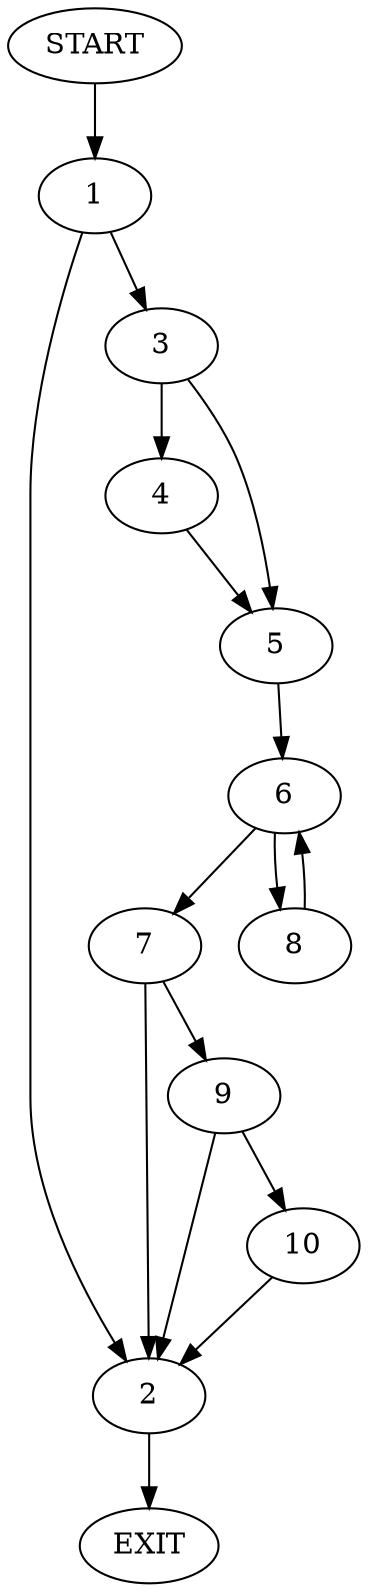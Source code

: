 digraph {
0 [label="START"]
11 [label="EXIT"]
0 -> 1
1 -> 2
1 -> 3
3 -> 4
3 -> 5
2 -> 11
5 -> 6
4 -> 5
6 -> 7
6 -> 8
8 -> 6
7 -> 9
7 -> 2
9 -> 2
9 -> 10
10 -> 2
}
